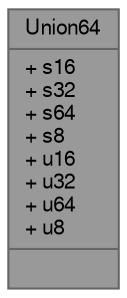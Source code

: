digraph "Union64"
{
 // LATEX_PDF_SIZE
  bgcolor="transparent";
  edge [fontname=FreeSans,fontsize=10,labelfontname=FreeSans,labelfontsize=10];
  node [fontname=FreeSans,fontsize=10,shape=box,height=0.2,width=0.4];
  Node1 [shape=record,label="{Union64\n|+ s16\l+ s32\l+ s64\l+ s8\l+ u16\l+ u32\l+ u64\l+ u8\l|}",height=0.2,width=0.4,color="gray40", fillcolor="grey60", style="filled", fontcolor="black",tooltip="64-bit union."];
}
